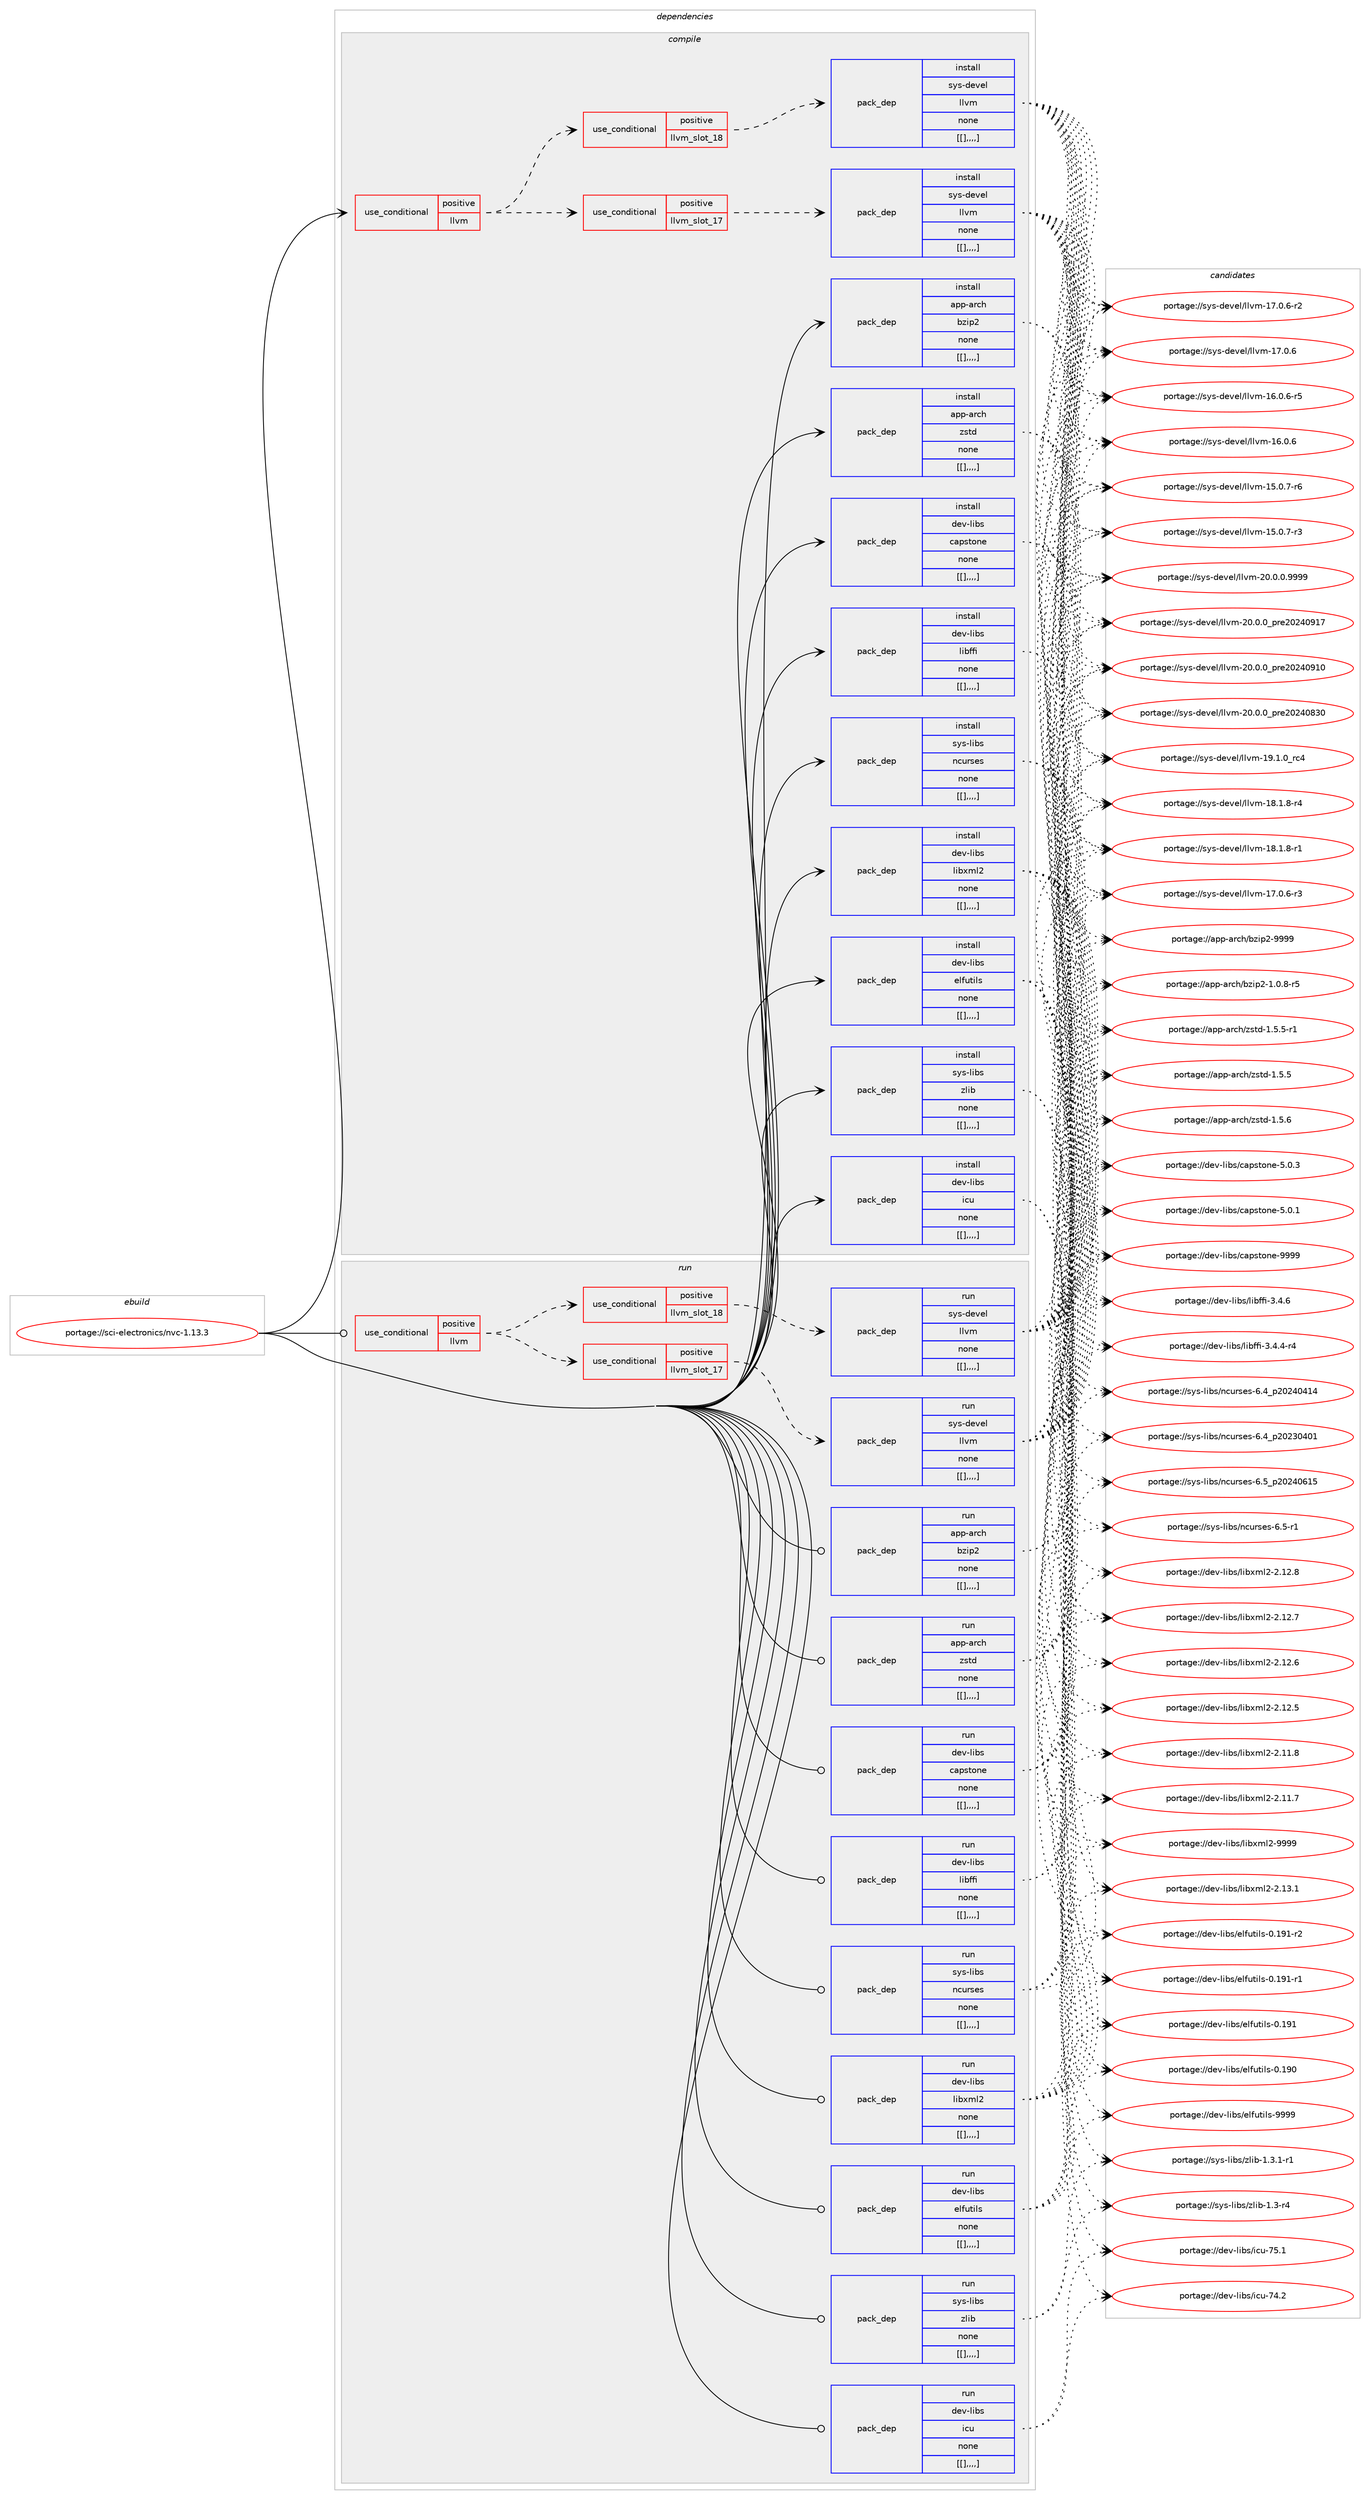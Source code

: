 digraph prolog {

# *************
# Graph options
# *************

newrank=true;
concentrate=true;
compound=true;
graph [rankdir=LR,fontname=Helvetica,fontsize=10,ranksep=1.5];#, ranksep=2.5, nodesep=0.2];
edge  [arrowhead=vee];
node  [fontname=Helvetica,fontsize=10];

# **********
# The ebuild
# **********

subgraph cluster_leftcol {
color=gray;
label=<<i>ebuild</i>>;
id [label="portage://sci-electronics/nvc-1.13.3", color=red, width=4, href="../sci-electronics/nvc-1.13.3.svg"];
}

# ****************
# The dependencies
# ****************

subgraph cluster_midcol {
color=gray;
label=<<i>dependencies</i>>;
subgraph cluster_compile {
fillcolor="#eeeeee";
style=filled;
label=<<i>compile</i>>;
subgraph cond108410 {
dependency411470 [label=<<TABLE BORDER="0" CELLBORDER="1" CELLSPACING="0" CELLPADDING="4"><TR><TD ROWSPAN="3" CELLPADDING="10">use_conditional</TD></TR><TR><TD>positive</TD></TR><TR><TD>llvm</TD></TR></TABLE>>, shape=none, color=red];
subgraph cond108411 {
dependency411471 [label=<<TABLE BORDER="0" CELLBORDER="1" CELLSPACING="0" CELLPADDING="4"><TR><TD ROWSPAN="3" CELLPADDING="10">use_conditional</TD></TR><TR><TD>positive</TD></TR><TR><TD>llvm_slot_17</TD></TR></TABLE>>, shape=none, color=red];
subgraph pack300090 {
dependency411472 [label=<<TABLE BORDER="0" CELLBORDER="1" CELLSPACING="0" CELLPADDING="4" WIDTH="220"><TR><TD ROWSPAN="6" CELLPADDING="30">pack_dep</TD></TR><TR><TD WIDTH="110">install</TD></TR><TR><TD>sys-devel</TD></TR><TR><TD>llvm</TD></TR><TR><TD>none</TD></TR><TR><TD>[[],,,,]</TD></TR></TABLE>>, shape=none, color=blue];
}
dependency411471:e -> dependency411472:w [weight=20,style="dashed",arrowhead="vee"];
}
dependency411470:e -> dependency411471:w [weight=20,style="dashed",arrowhead="vee"];
subgraph cond108412 {
dependency411473 [label=<<TABLE BORDER="0" CELLBORDER="1" CELLSPACING="0" CELLPADDING="4"><TR><TD ROWSPAN="3" CELLPADDING="10">use_conditional</TD></TR><TR><TD>positive</TD></TR><TR><TD>llvm_slot_18</TD></TR></TABLE>>, shape=none, color=red];
subgraph pack300091 {
dependency411474 [label=<<TABLE BORDER="0" CELLBORDER="1" CELLSPACING="0" CELLPADDING="4" WIDTH="220"><TR><TD ROWSPAN="6" CELLPADDING="30">pack_dep</TD></TR><TR><TD WIDTH="110">install</TD></TR><TR><TD>sys-devel</TD></TR><TR><TD>llvm</TD></TR><TR><TD>none</TD></TR><TR><TD>[[],,,,]</TD></TR></TABLE>>, shape=none, color=blue];
}
dependency411473:e -> dependency411474:w [weight=20,style="dashed",arrowhead="vee"];
}
dependency411470:e -> dependency411473:w [weight=20,style="dashed",arrowhead="vee"];
}
id:e -> dependency411470:w [weight=20,style="solid",arrowhead="vee"];
subgraph pack300092 {
dependency411475 [label=<<TABLE BORDER="0" CELLBORDER="1" CELLSPACING="0" CELLPADDING="4" WIDTH="220"><TR><TD ROWSPAN="6" CELLPADDING="30">pack_dep</TD></TR><TR><TD WIDTH="110">install</TD></TR><TR><TD>app-arch</TD></TR><TR><TD>bzip2</TD></TR><TR><TD>none</TD></TR><TR><TD>[[],,,,]</TD></TR></TABLE>>, shape=none, color=blue];
}
id:e -> dependency411475:w [weight=20,style="solid",arrowhead="vee"];
subgraph pack300093 {
dependency411476 [label=<<TABLE BORDER="0" CELLBORDER="1" CELLSPACING="0" CELLPADDING="4" WIDTH="220"><TR><TD ROWSPAN="6" CELLPADDING="30">pack_dep</TD></TR><TR><TD WIDTH="110">install</TD></TR><TR><TD>app-arch</TD></TR><TR><TD>zstd</TD></TR><TR><TD>none</TD></TR><TR><TD>[[],,,,]</TD></TR></TABLE>>, shape=none, color=blue];
}
id:e -> dependency411476:w [weight=20,style="solid",arrowhead="vee"];
subgraph pack300094 {
dependency411477 [label=<<TABLE BORDER="0" CELLBORDER="1" CELLSPACING="0" CELLPADDING="4" WIDTH="220"><TR><TD ROWSPAN="6" CELLPADDING="30">pack_dep</TD></TR><TR><TD WIDTH="110">install</TD></TR><TR><TD>dev-libs</TD></TR><TR><TD>capstone</TD></TR><TR><TD>none</TD></TR><TR><TD>[[],,,,]</TD></TR></TABLE>>, shape=none, color=blue];
}
id:e -> dependency411477:w [weight=20,style="solid",arrowhead="vee"];
subgraph pack300095 {
dependency411478 [label=<<TABLE BORDER="0" CELLBORDER="1" CELLSPACING="0" CELLPADDING="4" WIDTH="220"><TR><TD ROWSPAN="6" CELLPADDING="30">pack_dep</TD></TR><TR><TD WIDTH="110">install</TD></TR><TR><TD>dev-libs</TD></TR><TR><TD>elfutils</TD></TR><TR><TD>none</TD></TR><TR><TD>[[],,,,]</TD></TR></TABLE>>, shape=none, color=blue];
}
id:e -> dependency411478:w [weight=20,style="solid",arrowhead="vee"];
subgraph pack300096 {
dependency411479 [label=<<TABLE BORDER="0" CELLBORDER="1" CELLSPACING="0" CELLPADDING="4" WIDTH="220"><TR><TD ROWSPAN="6" CELLPADDING="30">pack_dep</TD></TR><TR><TD WIDTH="110">install</TD></TR><TR><TD>dev-libs</TD></TR><TR><TD>icu</TD></TR><TR><TD>none</TD></TR><TR><TD>[[],,,,]</TD></TR></TABLE>>, shape=none, color=blue];
}
id:e -> dependency411479:w [weight=20,style="solid",arrowhead="vee"];
subgraph pack300097 {
dependency411480 [label=<<TABLE BORDER="0" CELLBORDER="1" CELLSPACING="0" CELLPADDING="4" WIDTH="220"><TR><TD ROWSPAN="6" CELLPADDING="30">pack_dep</TD></TR><TR><TD WIDTH="110">install</TD></TR><TR><TD>dev-libs</TD></TR><TR><TD>libffi</TD></TR><TR><TD>none</TD></TR><TR><TD>[[],,,,]</TD></TR></TABLE>>, shape=none, color=blue];
}
id:e -> dependency411480:w [weight=20,style="solid",arrowhead="vee"];
subgraph pack300098 {
dependency411481 [label=<<TABLE BORDER="0" CELLBORDER="1" CELLSPACING="0" CELLPADDING="4" WIDTH="220"><TR><TD ROWSPAN="6" CELLPADDING="30">pack_dep</TD></TR><TR><TD WIDTH="110">install</TD></TR><TR><TD>dev-libs</TD></TR><TR><TD>libxml2</TD></TR><TR><TD>none</TD></TR><TR><TD>[[],,,,]</TD></TR></TABLE>>, shape=none, color=blue];
}
id:e -> dependency411481:w [weight=20,style="solid",arrowhead="vee"];
subgraph pack300099 {
dependency411482 [label=<<TABLE BORDER="0" CELLBORDER="1" CELLSPACING="0" CELLPADDING="4" WIDTH="220"><TR><TD ROWSPAN="6" CELLPADDING="30">pack_dep</TD></TR><TR><TD WIDTH="110">install</TD></TR><TR><TD>sys-libs</TD></TR><TR><TD>ncurses</TD></TR><TR><TD>none</TD></TR><TR><TD>[[],,,,]</TD></TR></TABLE>>, shape=none, color=blue];
}
id:e -> dependency411482:w [weight=20,style="solid",arrowhead="vee"];
subgraph pack300100 {
dependency411483 [label=<<TABLE BORDER="0" CELLBORDER="1" CELLSPACING="0" CELLPADDING="4" WIDTH="220"><TR><TD ROWSPAN="6" CELLPADDING="30">pack_dep</TD></TR><TR><TD WIDTH="110">install</TD></TR><TR><TD>sys-libs</TD></TR><TR><TD>zlib</TD></TR><TR><TD>none</TD></TR><TR><TD>[[],,,,]</TD></TR></TABLE>>, shape=none, color=blue];
}
id:e -> dependency411483:w [weight=20,style="solid",arrowhead="vee"];
}
subgraph cluster_compileandrun {
fillcolor="#eeeeee";
style=filled;
label=<<i>compile and run</i>>;
}
subgraph cluster_run {
fillcolor="#eeeeee";
style=filled;
label=<<i>run</i>>;
subgraph cond108413 {
dependency411484 [label=<<TABLE BORDER="0" CELLBORDER="1" CELLSPACING="0" CELLPADDING="4"><TR><TD ROWSPAN="3" CELLPADDING="10">use_conditional</TD></TR><TR><TD>positive</TD></TR><TR><TD>llvm</TD></TR></TABLE>>, shape=none, color=red];
subgraph cond108414 {
dependency411485 [label=<<TABLE BORDER="0" CELLBORDER="1" CELLSPACING="0" CELLPADDING="4"><TR><TD ROWSPAN="3" CELLPADDING="10">use_conditional</TD></TR><TR><TD>positive</TD></TR><TR><TD>llvm_slot_17</TD></TR></TABLE>>, shape=none, color=red];
subgraph pack300101 {
dependency411486 [label=<<TABLE BORDER="0" CELLBORDER="1" CELLSPACING="0" CELLPADDING="4" WIDTH="220"><TR><TD ROWSPAN="6" CELLPADDING="30">pack_dep</TD></TR><TR><TD WIDTH="110">run</TD></TR><TR><TD>sys-devel</TD></TR><TR><TD>llvm</TD></TR><TR><TD>none</TD></TR><TR><TD>[[],,,,]</TD></TR></TABLE>>, shape=none, color=blue];
}
dependency411485:e -> dependency411486:w [weight=20,style="dashed",arrowhead="vee"];
}
dependency411484:e -> dependency411485:w [weight=20,style="dashed",arrowhead="vee"];
subgraph cond108415 {
dependency411487 [label=<<TABLE BORDER="0" CELLBORDER="1" CELLSPACING="0" CELLPADDING="4"><TR><TD ROWSPAN="3" CELLPADDING="10">use_conditional</TD></TR><TR><TD>positive</TD></TR><TR><TD>llvm_slot_18</TD></TR></TABLE>>, shape=none, color=red];
subgraph pack300102 {
dependency411488 [label=<<TABLE BORDER="0" CELLBORDER="1" CELLSPACING="0" CELLPADDING="4" WIDTH="220"><TR><TD ROWSPAN="6" CELLPADDING="30">pack_dep</TD></TR><TR><TD WIDTH="110">run</TD></TR><TR><TD>sys-devel</TD></TR><TR><TD>llvm</TD></TR><TR><TD>none</TD></TR><TR><TD>[[],,,,]</TD></TR></TABLE>>, shape=none, color=blue];
}
dependency411487:e -> dependency411488:w [weight=20,style="dashed",arrowhead="vee"];
}
dependency411484:e -> dependency411487:w [weight=20,style="dashed",arrowhead="vee"];
}
id:e -> dependency411484:w [weight=20,style="solid",arrowhead="odot"];
subgraph pack300103 {
dependency411489 [label=<<TABLE BORDER="0" CELLBORDER="1" CELLSPACING="0" CELLPADDING="4" WIDTH="220"><TR><TD ROWSPAN="6" CELLPADDING="30">pack_dep</TD></TR><TR><TD WIDTH="110">run</TD></TR><TR><TD>app-arch</TD></TR><TR><TD>bzip2</TD></TR><TR><TD>none</TD></TR><TR><TD>[[],,,,]</TD></TR></TABLE>>, shape=none, color=blue];
}
id:e -> dependency411489:w [weight=20,style="solid",arrowhead="odot"];
subgraph pack300104 {
dependency411490 [label=<<TABLE BORDER="0" CELLBORDER="1" CELLSPACING="0" CELLPADDING="4" WIDTH="220"><TR><TD ROWSPAN="6" CELLPADDING="30">pack_dep</TD></TR><TR><TD WIDTH="110">run</TD></TR><TR><TD>app-arch</TD></TR><TR><TD>zstd</TD></TR><TR><TD>none</TD></TR><TR><TD>[[],,,,]</TD></TR></TABLE>>, shape=none, color=blue];
}
id:e -> dependency411490:w [weight=20,style="solid",arrowhead="odot"];
subgraph pack300105 {
dependency411491 [label=<<TABLE BORDER="0" CELLBORDER="1" CELLSPACING="0" CELLPADDING="4" WIDTH="220"><TR><TD ROWSPAN="6" CELLPADDING="30">pack_dep</TD></TR><TR><TD WIDTH="110">run</TD></TR><TR><TD>dev-libs</TD></TR><TR><TD>capstone</TD></TR><TR><TD>none</TD></TR><TR><TD>[[],,,,]</TD></TR></TABLE>>, shape=none, color=blue];
}
id:e -> dependency411491:w [weight=20,style="solid",arrowhead="odot"];
subgraph pack300106 {
dependency411492 [label=<<TABLE BORDER="0" CELLBORDER="1" CELLSPACING="0" CELLPADDING="4" WIDTH="220"><TR><TD ROWSPAN="6" CELLPADDING="30">pack_dep</TD></TR><TR><TD WIDTH="110">run</TD></TR><TR><TD>dev-libs</TD></TR><TR><TD>elfutils</TD></TR><TR><TD>none</TD></TR><TR><TD>[[],,,,]</TD></TR></TABLE>>, shape=none, color=blue];
}
id:e -> dependency411492:w [weight=20,style="solid",arrowhead="odot"];
subgraph pack300107 {
dependency411493 [label=<<TABLE BORDER="0" CELLBORDER="1" CELLSPACING="0" CELLPADDING="4" WIDTH="220"><TR><TD ROWSPAN="6" CELLPADDING="30">pack_dep</TD></TR><TR><TD WIDTH="110">run</TD></TR><TR><TD>dev-libs</TD></TR><TR><TD>icu</TD></TR><TR><TD>none</TD></TR><TR><TD>[[],,,,]</TD></TR></TABLE>>, shape=none, color=blue];
}
id:e -> dependency411493:w [weight=20,style="solid",arrowhead="odot"];
subgraph pack300108 {
dependency411494 [label=<<TABLE BORDER="0" CELLBORDER="1" CELLSPACING="0" CELLPADDING="4" WIDTH="220"><TR><TD ROWSPAN="6" CELLPADDING="30">pack_dep</TD></TR><TR><TD WIDTH="110">run</TD></TR><TR><TD>dev-libs</TD></TR><TR><TD>libffi</TD></TR><TR><TD>none</TD></TR><TR><TD>[[],,,,]</TD></TR></TABLE>>, shape=none, color=blue];
}
id:e -> dependency411494:w [weight=20,style="solid",arrowhead="odot"];
subgraph pack300109 {
dependency411495 [label=<<TABLE BORDER="0" CELLBORDER="1" CELLSPACING="0" CELLPADDING="4" WIDTH="220"><TR><TD ROWSPAN="6" CELLPADDING="30">pack_dep</TD></TR><TR><TD WIDTH="110">run</TD></TR><TR><TD>dev-libs</TD></TR><TR><TD>libxml2</TD></TR><TR><TD>none</TD></TR><TR><TD>[[],,,,]</TD></TR></TABLE>>, shape=none, color=blue];
}
id:e -> dependency411495:w [weight=20,style="solid",arrowhead="odot"];
subgraph pack300110 {
dependency411496 [label=<<TABLE BORDER="0" CELLBORDER="1" CELLSPACING="0" CELLPADDING="4" WIDTH="220"><TR><TD ROWSPAN="6" CELLPADDING="30">pack_dep</TD></TR><TR><TD WIDTH="110">run</TD></TR><TR><TD>sys-libs</TD></TR><TR><TD>ncurses</TD></TR><TR><TD>none</TD></TR><TR><TD>[[],,,,]</TD></TR></TABLE>>, shape=none, color=blue];
}
id:e -> dependency411496:w [weight=20,style="solid",arrowhead="odot"];
subgraph pack300111 {
dependency411497 [label=<<TABLE BORDER="0" CELLBORDER="1" CELLSPACING="0" CELLPADDING="4" WIDTH="220"><TR><TD ROWSPAN="6" CELLPADDING="30">pack_dep</TD></TR><TR><TD WIDTH="110">run</TD></TR><TR><TD>sys-libs</TD></TR><TR><TD>zlib</TD></TR><TR><TD>none</TD></TR><TR><TD>[[],,,,]</TD></TR></TABLE>>, shape=none, color=blue];
}
id:e -> dependency411497:w [weight=20,style="solid",arrowhead="odot"];
}
}

# **************
# The candidates
# **************

subgraph cluster_choices {
rank=same;
color=gray;
label=<<i>candidates</i>>;

subgraph choice300090 {
color=black;
nodesep=1;
choice1151211154510010111810110847108108118109455048464846484657575757 [label="portage://sys-devel/llvm-20.0.0.9999", color=red, width=4,href="../sys-devel/llvm-20.0.0.9999.svg"];
choice115121115451001011181011084710810811810945504846484648951121141015048505248574955 [label="portage://sys-devel/llvm-20.0.0_pre20240917", color=red, width=4,href="../sys-devel/llvm-20.0.0_pre20240917.svg"];
choice115121115451001011181011084710810811810945504846484648951121141015048505248574948 [label="portage://sys-devel/llvm-20.0.0_pre20240910", color=red, width=4,href="../sys-devel/llvm-20.0.0_pre20240910.svg"];
choice115121115451001011181011084710810811810945504846484648951121141015048505248565148 [label="portage://sys-devel/llvm-20.0.0_pre20240830", color=red, width=4,href="../sys-devel/llvm-20.0.0_pre20240830.svg"];
choice115121115451001011181011084710810811810945495746494648951149952 [label="portage://sys-devel/llvm-19.1.0_rc4", color=red, width=4,href="../sys-devel/llvm-19.1.0_rc4.svg"];
choice1151211154510010111810110847108108118109454956464946564511452 [label="portage://sys-devel/llvm-18.1.8-r4", color=red, width=4,href="../sys-devel/llvm-18.1.8-r4.svg"];
choice1151211154510010111810110847108108118109454956464946564511449 [label="portage://sys-devel/llvm-18.1.8-r1", color=red, width=4,href="../sys-devel/llvm-18.1.8-r1.svg"];
choice1151211154510010111810110847108108118109454955464846544511451 [label="portage://sys-devel/llvm-17.0.6-r3", color=red, width=4,href="../sys-devel/llvm-17.0.6-r3.svg"];
choice1151211154510010111810110847108108118109454955464846544511450 [label="portage://sys-devel/llvm-17.0.6-r2", color=red, width=4,href="../sys-devel/llvm-17.0.6-r2.svg"];
choice115121115451001011181011084710810811810945495546484654 [label="portage://sys-devel/llvm-17.0.6", color=red, width=4,href="../sys-devel/llvm-17.0.6.svg"];
choice1151211154510010111810110847108108118109454954464846544511453 [label="portage://sys-devel/llvm-16.0.6-r5", color=red, width=4,href="../sys-devel/llvm-16.0.6-r5.svg"];
choice115121115451001011181011084710810811810945495446484654 [label="portage://sys-devel/llvm-16.0.6", color=red, width=4,href="../sys-devel/llvm-16.0.6.svg"];
choice1151211154510010111810110847108108118109454953464846554511454 [label="portage://sys-devel/llvm-15.0.7-r6", color=red, width=4,href="../sys-devel/llvm-15.0.7-r6.svg"];
choice1151211154510010111810110847108108118109454953464846554511451 [label="portage://sys-devel/llvm-15.0.7-r3", color=red, width=4,href="../sys-devel/llvm-15.0.7-r3.svg"];
dependency411472:e -> choice1151211154510010111810110847108108118109455048464846484657575757:w [style=dotted,weight="100"];
dependency411472:e -> choice115121115451001011181011084710810811810945504846484648951121141015048505248574955:w [style=dotted,weight="100"];
dependency411472:e -> choice115121115451001011181011084710810811810945504846484648951121141015048505248574948:w [style=dotted,weight="100"];
dependency411472:e -> choice115121115451001011181011084710810811810945504846484648951121141015048505248565148:w [style=dotted,weight="100"];
dependency411472:e -> choice115121115451001011181011084710810811810945495746494648951149952:w [style=dotted,weight="100"];
dependency411472:e -> choice1151211154510010111810110847108108118109454956464946564511452:w [style=dotted,weight="100"];
dependency411472:e -> choice1151211154510010111810110847108108118109454956464946564511449:w [style=dotted,weight="100"];
dependency411472:e -> choice1151211154510010111810110847108108118109454955464846544511451:w [style=dotted,weight="100"];
dependency411472:e -> choice1151211154510010111810110847108108118109454955464846544511450:w [style=dotted,weight="100"];
dependency411472:e -> choice115121115451001011181011084710810811810945495546484654:w [style=dotted,weight="100"];
dependency411472:e -> choice1151211154510010111810110847108108118109454954464846544511453:w [style=dotted,weight="100"];
dependency411472:e -> choice115121115451001011181011084710810811810945495446484654:w [style=dotted,weight="100"];
dependency411472:e -> choice1151211154510010111810110847108108118109454953464846554511454:w [style=dotted,weight="100"];
dependency411472:e -> choice1151211154510010111810110847108108118109454953464846554511451:w [style=dotted,weight="100"];
}
subgraph choice300091 {
color=black;
nodesep=1;
choice1151211154510010111810110847108108118109455048464846484657575757 [label="portage://sys-devel/llvm-20.0.0.9999", color=red, width=4,href="../sys-devel/llvm-20.0.0.9999.svg"];
choice115121115451001011181011084710810811810945504846484648951121141015048505248574955 [label="portage://sys-devel/llvm-20.0.0_pre20240917", color=red, width=4,href="../sys-devel/llvm-20.0.0_pre20240917.svg"];
choice115121115451001011181011084710810811810945504846484648951121141015048505248574948 [label="portage://sys-devel/llvm-20.0.0_pre20240910", color=red, width=4,href="../sys-devel/llvm-20.0.0_pre20240910.svg"];
choice115121115451001011181011084710810811810945504846484648951121141015048505248565148 [label="portage://sys-devel/llvm-20.0.0_pre20240830", color=red, width=4,href="../sys-devel/llvm-20.0.0_pre20240830.svg"];
choice115121115451001011181011084710810811810945495746494648951149952 [label="portage://sys-devel/llvm-19.1.0_rc4", color=red, width=4,href="../sys-devel/llvm-19.1.0_rc4.svg"];
choice1151211154510010111810110847108108118109454956464946564511452 [label="portage://sys-devel/llvm-18.1.8-r4", color=red, width=4,href="../sys-devel/llvm-18.1.8-r4.svg"];
choice1151211154510010111810110847108108118109454956464946564511449 [label="portage://sys-devel/llvm-18.1.8-r1", color=red, width=4,href="../sys-devel/llvm-18.1.8-r1.svg"];
choice1151211154510010111810110847108108118109454955464846544511451 [label="portage://sys-devel/llvm-17.0.6-r3", color=red, width=4,href="../sys-devel/llvm-17.0.6-r3.svg"];
choice1151211154510010111810110847108108118109454955464846544511450 [label="portage://sys-devel/llvm-17.0.6-r2", color=red, width=4,href="../sys-devel/llvm-17.0.6-r2.svg"];
choice115121115451001011181011084710810811810945495546484654 [label="portage://sys-devel/llvm-17.0.6", color=red, width=4,href="../sys-devel/llvm-17.0.6.svg"];
choice1151211154510010111810110847108108118109454954464846544511453 [label="portage://sys-devel/llvm-16.0.6-r5", color=red, width=4,href="../sys-devel/llvm-16.0.6-r5.svg"];
choice115121115451001011181011084710810811810945495446484654 [label="portage://sys-devel/llvm-16.0.6", color=red, width=4,href="../sys-devel/llvm-16.0.6.svg"];
choice1151211154510010111810110847108108118109454953464846554511454 [label="portage://sys-devel/llvm-15.0.7-r6", color=red, width=4,href="../sys-devel/llvm-15.0.7-r6.svg"];
choice1151211154510010111810110847108108118109454953464846554511451 [label="portage://sys-devel/llvm-15.0.7-r3", color=red, width=4,href="../sys-devel/llvm-15.0.7-r3.svg"];
dependency411474:e -> choice1151211154510010111810110847108108118109455048464846484657575757:w [style=dotted,weight="100"];
dependency411474:e -> choice115121115451001011181011084710810811810945504846484648951121141015048505248574955:w [style=dotted,weight="100"];
dependency411474:e -> choice115121115451001011181011084710810811810945504846484648951121141015048505248574948:w [style=dotted,weight="100"];
dependency411474:e -> choice115121115451001011181011084710810811810945504846484648951121141015048505248565148:w [style=dotted,weight="100"];
dependency411474:e -> choice115121115451001011181011084710810811810945495746494648951149952:w [style=dotted,weight="100"];
dependency411474:e -> choice1151211154510010111810110847108108118109454956464946564511452:w [style=dotted,weight="100"];
dependency411474:e -> choice1151211154510010111810110847108108118109454956464946564511449:w [style=dotted,weight="100"];
dependency411474:e -> choice1151211154510010111810110847108108118109454955464846544511451:w [style=dotted,weight="100"];
dependency411474:e -> choice1151211154510010111810110847108108118109454955464846544511450:w [style=dotted,weight="100"];
dependency411474:e -> choice115121115451001011181011084710810811810945495546484654:w [style=dotted,weight="100"];
dependency411474:e -> choice1151211154510010111810110847108108118109454954464846544511453:w [style=dotted,weight="100"];
dependency411474:e -> choice115121115451001011181011084710810811810945495446484654:w [style=dotted,weight="100"];
dependency411474:e -> choice1151211154510010111810110847108108118109454953464846554511454:w [style=dotted,weight="100"];
dependency411474:e -> choice1151211154510010111810110847108108118109454953464846554511451:w [style=dotted,weight="100"];
}
subgraph choice300092 {
color=black;
nodesep=1;
choice971121124597114991044798122105112504557575757 [label="portage://app-arch/bzip2-9999", color=red, width=4,href="../app-arch/bzip2-9999.svg"];
choice971121124597114991044798122105112504549464846564511453 [label="portage://app-arch/bzip2-1.0.8-r5", color=red, width=4,href="../app-arch/bzip2-1.0.8-r5.svg"];
dependency411475:e -> choice971121124597114991044798122105112504557575757:w [style=dotted,weight="100"];
dependency411475:e -> choice971121124597114991044798122105112504549464846564511453:w [style=dotted,weight="100"];
}
subgraph choice300093 {
color=black;
nodesep=1;
choice9711211245971149910447122115116100454946534654 [label="portage://app-arch/zstd-1.5.6", color=red, width=4,href="../app-arch/zstd-1.5.6.svg"];
choice97112112459711499104471221151161004549465346534511449 [label="portage://app-arch/zstd-1.5.5-r1", color=red, width=4,href="../app-arch/zstd-1.5.5-r1.svg"];
choice9711211245971149910447122115116100454946534653 [label="portage://app-arch/zstd-1.5.5", color=red, width=4,href="../app-arch/zstd-1.5.5.svg"];
dependency411476:e -> choice9711211245971149910447122115116100454946534654:w [style=dotted,weight="100"];
dependency411476:e -> choice97112112459711499104471221151161004549465346534511449:w [style=dotted,weight="100"];
dependency411476:e -> choice9711211245971149910447122115116100454946534653:w [style=dotted,weight="100"];
}
subgraph choice300094 {
color=black;
nodesep=1;
choice10010111845108105981154799971121151161111101014557575757 [label="portage://dev-libs/capstone-9999", color=red, width=4,href="../dev-libs/capstone-9999.svg"];
choice1001011184510810598115479997112115116111110101455346484651 [label="portage://dev-libs/capstone-5.0.3", color=red, width=4,href="../dev-libs/capstone-5.0.3.svg"];
choice1001011184510810598115479997112115116111110101455346484649 [label="portage://dev-libs/capstone-5.0.1", color=red, width=4,href="../dev-libs/capstone-5.0.1.svg"];
dependency411477:e -> choice10010111845108105981154799971121151161111101014557575757:w [style=dotted,weight="100"];
dependency411477:e -> choice1001011184510810598115479997112115116111110101455346484651:w [style=dotted,weight="100"];
dependency411477:e -> choice1001011184510810598115479997112115116111110101455346484649:w [style=dotted,weight="100"];
}
subgraph choice300095 {
color=black;
nodesep=1;
choice1001011184510810598115471011081021171161051081154557575757 [label="portage://dev-libs/elfutils-9999", color=red, width=4,href="../dev-libs/elfutils-9999.svg"];
choice1001011184510810598115471011081021171161051081154548464957494511450 [label="portage://dev-libs/elfutils-0.191-r2", color=red, width=4,href="../dev-libs/elfutils-0.191-r2.svg"];
choice1001011184510810598115471011081021171161051081154548464957494511449 [label="portage://dev-libs/elfutils-0.191-r1", color=red, width=4,href="../dev-libs/elfutils-0.191-r1.svg"];
choice100101118451081059811547101108102117116105108115454846495749 [label="portage://dev-libs/elfutils-0.191", color=red, width=4,href="../dev-libs/elfutils-0.191.svg"];
choice100101118451081059811547101108102117116105108115454846495748 [label="portage://dev-libs/elfutils-0.190", color=red, width=4,href="../dev-libs/elfutils-0.190.svg"];
dependency411478:e -> choice1001011184510810598115471011081021171161051081154557575757:w [style=dotted,weight="100"];
dependency411478:e -> choice1001011184510810598115471011081021171161051081154548464957494511450:w [style=dotted,weight="100"];
dependency411478:e -> choice1001011184510810598115471011081021171161051081154548464957494511449:w [style=dotted,weight="100"];
dependency411478:e -> choice100101118451081059811547101108102117116105108115454846495749:w [style=dotted,weight="100"];
dependency411478:e -> choice100101118451081059811547101108102117116105108115454846495748:w [style=dotted,weight="100"];
}
subgraph choice300096 {
color=black;
nodesep=1;
choice100101118451081059811547105991174555534649 [label="portage://dev-libs/icu-75.1", color=red, width=4,href="../dev-libs/icu-75.1.svg"];
choice100101118451081059811547105991174555524650 [label="portage://dev-libs/icu-74.2", color=red, width=4,href="../dev-libs/icu-74.2.svg"];
dependency411479:e -> choice100101118451081059811547105991174555534649:w [style=dotted,weight="100"];
dependency411479:e -> choice100101118451081059811547105991174555524650:w [style=dotted,weight="100"];
}
subgraph choice300097 {
color=black;
nodesep=1;
choice10010111845108105981154710810598102102105455146524654 [label="portage://dev-libs/libffi-3.4.6", color=red, width=4,href="../dev-libs/libffi-3.4.6.svg"];
choice100101118451081059811547108105981021021054551465246524511452 [label="portage://dev-libs/libffi-3.4.4-r4", color=red, width=4,href="../dev-libs/libffi-3.4.4-r4.svg"];
dependency411480:e -> choice10010111845108105981154710810598102102105455146524654:w [style=dotted,weight="100"];
dependency411480:e -> choice100101118451081059811547108105981021021054551465246524511452:w [style=dotted,weight="100"];
}
subgraph choice300098 {
color=black;
nodesep=1;
choice10010111845108105981154710810598120109108504557575757 [label="portage://dev-libs/libxml2-9999", color=red, width=4,href="../dev-libs/libxml2-9999.svg"];
choice100101118451081059811547108105981201091085045504649514649 [label="portage://dev-libs/libxml2-2.13.1", color=red, width=4,href="../dev-libs/libxml2-2.13.1.svg"];
choice100101118451081059811547108105981201091085045504649504656 [label="portage://dev-libs/libxml2-2.12.8", color=red, width=4,href="../dev-libs/libxml2-2.12.8.svg"];
choice100101118451081059811547108105981201091085045504649504655 [label="portage://dev-libs/libxml2-2.12.7", color=red, width=4,href="../dev-libs/libxml2-2.12.7.svg"];
choice100101118451081059811547108105981201091085045504649504654 [label="portage://dev-libs/libxml2-2.12.6", color=red, width=4,href="../dev-libs/libxml2-2.12.6.svg"];
choice100101118451081059811547108105981201091085045504649504653 [label="portage://dev-libs/libxml2-2.12.5", color=red, width=4,href="../dev-libs/libxml2-2.12.5.svg"];
choice100101118451081059811547108105981201091085045504649494656 [label="portage://dev-libs/libxml2-2.11.8", color=red, width=4,href="../dev-libs/libxml2-2.11.8.svg"];
choice100101118451081059811547108105981201091085045504649494655 [label="portage://dev-libs/libxml2-2.11.7", color=red, width=4,href="../dev-libs/libxml2-2.11.7.svg"];
dependency411481:e -> choice10010111845108105981154710810598120109108504557575757:w [style=dotted,weight="100"];
dependency411481:e -> choice100101118451081059811547108105981201091085045504649514649:w [style=dotted,weight="100"];
dependency411481:e -> choice100101118451081059811547108105981201091085045504649504656:w [style=dotted,weight="100"];
dependency411481:e -> choice100101118451081059811547108105981201091085045504649504655:w [style=dotted,weight="100"];
dependency411481:e -> choice100101118451081059811547108105981201091085045504649504654:w [style=dotted,weight="100"];
dependency411481:e -> choice100101118451081059811547108105981201091085045504649504653:w [style=dotted,weight="100"];
dependency411481:e -> choice100101118451081059811547108105981201091085045504649494656:w [style=dotted,weight="100"];
dependency411481:e -> choice100101118451081059811547108105981201091085045504649494655:w [style=dotted,weight="100"];
}
subgraph choice300099 {
color=black;
nodesep=1;
choice1151211154510810598115471109911711411510111545544653951125048505248544953 [label="portage://sys-libs/ncurses-6.5_p20240615", color=red, width=4,href="../sys-libs/ncurses-6.5_p20240615.svg"];
choice11512111545108105981154711099117114115101115455446534511449 [label="portage://sys-libs/ncurses-6.5-r1", color=red, width=4,href="../sys-libs/ncurses-6.5-r1.svg"];
choice1151211154510810598115471109911711411510111545544652951125048505248524952 [label="portage://sys-libs/ncurses-6.4_p20240414", color=red, width=4,href="../sys-libs/ncurses-6.4_p20240414.svg"];
choice1151211154510810598115471109911711411510111545544652951125048505148524849 [label="portage://sys-libs/ncurses-6.4_p20230401", color=red, width=4,href="../sys-libs/ncurses-6.4_p20230401.svg"];
dependency411482:e -> choice1151211154510810598115471109911711411510111545544653951125048505248544953:w [style=dotted,weight="100"];
dependency411482:e -> choice11512111545108105981154711099117114115101115455446534511449:w [style=dotted,weight="100"];
dependency411482:e -> choice1151211154510810598115471109911711411510111545544652951125048505248524952:w [style=dotted,weight="100"];
dependency411482:e -> choice1151211154510810598115471109911711411510111545544652951125048505148524849:w [style=dotted,weight="100"];
}
subgraph choice300100 {
color=black;
nodesep=1;
choice115121115451081059811547122108105984549465146494511449 [label="portage://sys-libs/zlib-1.3.1-r1", color=red, width=4,href="../sys-libs/zlib-1.3.1-r1.svg"];
choice11512111545108105981154712210810598454946514511452 [label="portage://sys-libs/zlib-1.3-r4", color=red, width=4,href="../sys-libs/zlib-1.3-r4.svg"];
dependency411483:e -> choice115121115451081059811547122108105984549465146494511449:w [style=dotted,weight="100"];
dependency411483:e -> choice11512111545108105981154712210810598454946514511452:w [style=dotted,weight="100"];
}
subgraph choice300101 {
color=black;
nodesep=1;
choice1151211154510010111810110847108108118109455048464846484657575757 [label="portage://sys-devel/llvm-20.0.0.9999", color=red, width=4,href="../sys-devel/llvm-20.0.0.9999.svg"];
choice115121115451001011181011084710810811810945504846484648951121141015048505248574955 [label="portage://sys-devel/llvm-20.0.0_pre20240917", color=red, width=4,href="../sys-devel/llvm-20.0.0_pre20240917.svg"];
choice115121115451001011181011084710810811810945504846484648951121141015048505248574948 [label="portage://sys-devel/llvm-20.0.0_pre20240910", color=red, width=4,href="../sys-devel/llvm-20.0.0_pre20240910.svg"];
choice115121115451001011181011084710810811810945504846484648951121141015048505248565148 [label="portage://sys-devel/llvm-20.0.0_pre20240830", color=red, width=4,href="../sys-devel/llvm-20.0.0_pre20240830.svg"];
choice115121115451001011181011084710810811810945495746494648951149952 [label="portage://sys-devel/llvm-19.1.0_rc4", color=red, width=4,href="../sys-devel/llvm-19.1.0_rc4.svg"];
choice1151211154510010111810110847108108118109454956464946564511452 [label="portage://sys-devel/llvm-18.1.8-r4", color=red, width=4,href="../sys-devel/llvm-18.1.8-r4.svg"];
choice1151211154510010111810110847108108118109454956464946564511449 [label="portage://sys-devel/llvm-18.1.8-r1", color=red, width=4,href="../sys-devel/llvm-18.1.8-r1.svg"];
choice1151211154510010111810110847108108118109454955464846544511451 [label="portage://sys-devel/llvm-17.0.6-r3", color=red, width=4,href="../sys-devel/llvm-17.0.6-r3.svg"];
choice1151211154510010111810110847108108118109454955464846544511450 [label="portage://sys-devel/llvm-17.0.6-r2", color=red, width=4,href="../sys-devel/llvm-17.0.6-r2.svg"];
choice115121115451001011181011084710810811810945495546484654 [label="portage://sys-devel/llvm-17.0.6", color=red, width=4,href="../sys-devel/llvm-17.0.6.svg"];
choice1151211154510010111810110847108108118109454954464846544511453 [label="portage://sys-devel/llvm-16.0.6-r5", color=red, width=4,href="../sys-devel/llvm-16.0.6-r5.svg"];
choice115121115451001011181011084710810811810945495446484654 [label="portage://sys-devel/llvm-16.0.6", color=red, width=4,href="../sys-devel/llvm-16.0.6.svg"];
choice1151211154510010111810110847108108118109454953464846554511454 [label="portage://sys-devel/llvm-15.0.7-r6", color=red, width=4,href="../sys-devel/llvm-15.0.7-r6.svg"];
choice1151211154510010111810110847108108118109454953464846554511451 [label="portage://sys-devel/llvm-15.0.7-r3", color=red, width=4,href="../sys-devel/llvm-15.0.7-r3.svg"];
dependency411486:e -> choice1151211154510010111810110847108108118109455048464846484657575757:w [style=dotted,weight="100"];
dependency411486:e -> choice115121115451001011181011084710810811810945504846484648951121141015048505248574955:w [style=dotted,weight="100"];
dependency411486:e -> choice115121115451001011181011084710810811810945504846484648951121141015048505248574948:w [style=dotted,weight="100"];
dependency411486:e -> choice115121115451001011181011084710810811810945504846484648951121141015048505248565148:w [style=dotted,weight="100"];
dependency411486:e -> choice115121115451001011181011084710810811810945495746494648951149952:w [style=dotted,weight="100"];
dependency411486:e -> choice1151211154510010111810110847108108118109454956464946564511452:w [style=dotted,weight="100"];
dependency411486:e -> choice1151211154510010111810110847108108118109454956464946564511449:w [style=dotted,weight="100"];
dependency411486:e -> choice1151211154510010111810110847108108118109454955464846544511451:w [style=dotted,weight="100"];
dependency411486:e -> choice1151211154510010111810110847108108118109454955464846544511450:w [style=dotted,weight="100"];
dependency411486:e -> choice115121115451001011181011084710810811810945495546484654:w [style=dotted,weight="100"];
dependency411486:e -> choice1151211154510010111810110847108108118109454954464846544511453:w [style=dotted,weight="100"];
dependency411486:e -> choice115121115451001011181011084710810811810945495446484654:w [style=dotted,weight="100"];
dependency411486:e -> choice1151211154510010111810110847108108118109454953464846554511454:w [style=dotted,weight="100"];
dependency411486:e -> choice1151211154510010111810110847108108118109454953464846554511451:w [style=dotted,weight="100"];
}
subgraph choice300102 {
color=black;
nodesep=1;
choice1151211154510010111810110847108108118109455048464846484657575757 [label="portage://sys-devel/llvm-20.0.0.9999", color=red, width=4,href="../sys-devel/llvm-20.0.0.9999.svg"];
choice115121115451001011181011084710810811810945504846484648951121141015048505248574955 [label="portage://sys-devel/llvm-20.0.0_pre20240917", color=red, width=4,href="../sys-devel/llvm-20.0.0_pre20240917.svg"];
choice115121115451001011181011084710810811810945504846484648951121141015048505248574948 [label="portage://sys-devel/llvm-20.0.0_pre20240910", color=red, width=4,href="../sys-devel/llvm-20.0.0_pre20240910.svg"];
choice115121115451001011181011084710810811810945504846484648951121141015048505248565148 [label="portage://sys-devel/llvm-20.0.0_pre20240830", color=red, width=4,href="../sys-devel/llvm-20.0.0_pre20240830.svg"];
choice115121115451001011181011084710810811810945495746494648951149952 [label="portage://sys-devel/llvm-19.1.0_rc4", color=red, width=4,href="../sys-devel/llvm-19.1.0_rc4.svg"];
choice1151211154510010111810110847108108118109454956464946564511452 [label="portage://sys-devel/llvm-18.1.8-r4", color=red, width=4,href="../sys-devel/llvm-18.1.8-r4.svg"];
choice1151211154510010111810110847108108118109454956464946564511449 [label="portage://sys-devel/llvm-18.1.8-r1", color=red, width=4,href="../sys-devel/llvm-18.1.8-r1.svg"];
choice1151211154510010111810110847108108118109454955464846544511451 [label="portage://sys-devel/llvm-17.0.6-r3", color=red, width=4,href="../sys-devel/llvm-17.0.6-r3.svg"];
choice1151211154510010111810110847108108118109454955464846544511450 [label="portage://sys-devel/llvm-17.0.6-r2", color=red, width=4,href="../sys-devel/llvm-17.0.6-r2.svg"];
choice115121115451001011181011084710810811810945495546484654 [label="portage://sys-devel/llvm-17.0.6", color=red, width=4,href="../sys-devel/llvm-17.0.6.svg"];
choice1151211154510010111810110847108108118109454954464846544511453 [label="portage://sys-devel/llvm-16.0.6-r5", color=red, width=4,href="../sys-devel/llvm-16.0.6-r5.svg"];
choice115121115451001011181011084710810811810945495446484654 [label="portage://sys-devel/llvm-16.0.6", color=red, width=4,href="../sys-devel/llvm-16.0.6.svg"];
choice1151211154510010111810110847108108118109454953464846554511454 [label="portage://sys-devel/llvm-15.0.7-r6", color=red, width=4,href="../sys-devel/llvm-15.0.7-r6.svg"];
choice1151211154510010111810110847108108118109454953464846554511451 [label="portage://sys-devel/llvm-15.0.7-r3", color=red, width=4,href="../sys-devel/llvm-15.0.7-r3.svg"];
dependency411488:e -> choice1151211154510010111810110847108108118109455048464846484657575757:w [style=dotted,weight="100"];
dependency411488:e -> choice115121115451001011181011084710810811810945504846484648951121141015048505248574955:w [style=dotted,weight="100"];
dependency411488:e -> choice115121115451001011181011084710810811810945504846484648951121141015048505248574948:w [style=dotted,weight="100"];
dependency411488:e -> choice115121115451001011181011084710810811810945504846484648951121141015048505248565148:w [style=dotted,weight="100"];
dependency411488:e -> choice115121115451001011181011084710810811810945495746494648951149952:w [style=dotted,weight="100"];
dependency411488:e -> choice1151211154510010111810110847108108118109454956464946564511452:w [style=dotted,weight="100"];
dependency411488:e -> choice1151211154510010111810110847108108118109454956464946564511449:w [style=dotted,weight="100"];
dependency411488:e -> choice1151211154510010111810110847108108118109454955464846544511451:w [style=dotted,weight="100"];
dependency411488:e -> choice1151211154510010111810110847108108118109454955464846544511450:w [style=dotted,weight="100"];
dependency411488:e -> choice115121115451001011181011084710810811810945495546484654:w [style=dotted,weight="100"];
dependency411488:e -> choice1151211154510010111810110847108108118109454954464846544511453:w [style=dotted,weight="100"];
dependency411488:e -> choice115121115451001011181011084710810811810945495446484654:w [style=dotted,weight="100"];
dependency411488:e -> choice1151211154510010111810110847108108118109454953464846554511454:w [style=dotted,weight="100"];
dependency411488:e -> choice1151211154510010111810110847108108118109454953464846554511451:w [style=dotted,weight="100"];
}
subgraph choice300103 {
color=black;
nodesep=1;
choice971121124597114991044798122105112504557575757 [label="portage://app-arch/bzip2-9999", color=red, width=4,href="../app-arch/bzip2-9999.svg"];
choice971121124597114991044798122105112504549464846564511453 [label="portage://app-arch/bzip2-1.0.8-r5", color=red, width=4,href="../app-arch/bzip2-1.0.8-r5.svg"];
dependency411489:e -> choice971121124597114991044798122105112504557575757:w [style=dotted,weight="100"];
dependency411489:e -> choice971121124597114991044798122105112504549464846564511453:w [style=dotted,weight="100"];
}
subgraph choice300104 {
color=black;
nodesep=1;
choice9711211245971149910447122115116100454946534654 [label="portage://app-arch/zstd-1.5.6", color=red, width=4,href="../app-arch/zstd-1.5.6.svg"];
choice97112112459711499104471221151161004549465346534511449 [label="portage://app-arch/zstd-1.5.5-r1", color=red, width=4,href="../app-arch/zstd-1.5.5-r1.svg"];
choice9711211245971149910447122115116100454946534653 [label="portage://app-arch/zstd-1.5.5", color=red, width=4,href="../app-arch/zstd-1.5.5.svg"];
dependency411490:e -> choice9711211245971149910447122115116100454946534654:w [style=dotted,weight="100"];
dependency411490:e -> choice97112112459711499104471221151161004549465346534511449:w [style=dotted,weight="100"];
dependency411490:e -> choice9711211245971149910447122115116100454946534653:w [style=dotted,weight="100"];
}
subgraph choice300105 {
color=black;
nodesep=1;
choice10010111845108105981154799971121151161111101014557575757 [label="portage://dev-libs/capstone-9999", color=red, width=4,href="../dev-libs/capstone-9999.svg"];
choice1001011184510810598115479997112115116111110101455346484651 [label="portage://dev-libs/capstone-5.0.3", color=red, width=4,href="../dev-libs/capstone-5.0.3.svg"];
choice1001011184510810598115479997112115116111110101455346484649 [label="portage://dev-libs/capstone-5.0.1", color=red, width=4,href="../dev-libs/capstone-5.0.1.svg"];
dependency411491:e -> choice10010111845108105981154799971121151161111101014557575757:w [style=dotted,weight="100"];
dependency411491:e -> choice1001011184510810598115479997112115116111110101455346484651:w [style=dotted,weight="100"];
dependency411491:e -> choice1001011184510810598115479997112115116111110101455346484649:w [style=dotted,weight="100"];
}
subgraph choice300106 {
color=black;
nodesep=1;
choice1001011184510810598115471011081021171161051081154557575757 [label="portage://dev-libs/elfutils-9999", color=red, width=4,href="../dev-libs/elfutils-9999.svg"];
choice1001011184510810598115471011081021171161051081154548464957494511450 [label="portage://dev-libs/elfutils-0.191-r2", color=red, width=4,href="../dev-libs/elfutils-0.191-r2.svg"];
choice1001011184510810598115471011081021171161051081154548464957494511449 [label="portage://dev-libs/elfutils-0.191-r1", color=red, width=4,href="../dev-libs/elfutils-0.191-r1.svg"];
choice100101118451081059811547101108102117116105108115454846495749 [label="portage://dev-libs/elfutils-0.191", color=red, width=4,href="../dev-libs/elfutils-0.191.svg"];
choice100101118451081059811547101108102117116105108115454846495748 [label="portage://dev-libs/elfutils-0.190", color=red, width=4,href="../dev-libs/elfutils-0.190.svg"];
dependency411492:e -> choice1001011184510810598115471011081021171161051081154557575757:w [style=dotted,weight="100"];
dependency411492:e -> choice1001011184510810598115471011081021171161051081154548464957494511450:w [style=dotted,weight="100"];
dependency411492:e -> choice1001011184510810598115471011081021171161051081154548464957494511449:w [style=dotted,weight="100"];
dependency411492:e -> choice100101118451081059811547101108102117116105108115454846495749:w [style=dotted,weight="100"];
dependency411492:e -> choice100101118451081059811547101108102117116105108115454846495748:w [style=dotted,weight="100"];
}
subgraph choice300107 {
color=black;
nodesep=1;
choice100101118451081059811547105991174555534649 [label="portage://dev-libs/icu-75.1", color=red, width=4,href="../dev-libs/icu-75.1.svg"];
choice100101118451081059811547105991174555524650 [label="portage://dev-libs/icu-74.2", color=red, width=4,href="../dev-libs/icu-74.2.svg"];
dependency411493:e -> choice100101118451081059811547105991174555534649:w [style=dotted,weight="100"];
dependency411493:e -> choice100101118451081059811547105991174555524650:w [style=dotted,weight="100"];
}
subgraph choice300108 {
color=black;
nodesep=1;
choice10010111845108105981154710810598102102105455146524654 [label="portage://dev-libs/libffi-3.4.6", color=red, width=4,href="../dev-libs/libffi-3.4.6.svg"];
choice100101118451081059811547108105981021021054551465246524511452 [label="portage://dev-libs/libffi-3.4.4-r4", color=red, width=4,href="../dev-libs/libffi-3.4.4-r4.svg"];
dependency411494:e -> choice10010111845108105981154710810598102102105455146524654:w [style=dotted,weight="100"];
dependency411494:e -> choice100101118451081059811547108105981021021054551465246524511452:w [style=dotted,weight="100"];
}
subgraph choice300109 {
color=black;
nodesep=1;
choice10010111845108105981154710810598120109108504557575757 [label="portage://dev-libs/libxml2-9999", color=red, width=4,href="../dev-libs/libxml2-9999.svg"];
choice100101118451081059811547108105981201091085045504649514649 [label="portage://dev-libs/libxml2-2.13.1", color=red, width=4,href="../dev-libs/libxml2-2.13.1.svg"];
choice100101118451081059811547108105981201091085045504649504656 [label="portage://dev-libs/libxml2-2.12.8", color=red, width=4,href="../dev-libs/libxml2-2.12.8.svg"];
choice100101118451081059811547108105981201091085045504649504655 [label="portage://dev-libs/libxml2-2.12.7", color=red, width=4,href="../dev-libs/libxml2-2.12.7.svg"];
choice100101118451081059811547108105981201091085045504649504654 [label="portage://dev-libs/libxml2-2.12.6", color=red, width=4,href="../dev-libs/libxml2-2.12.6.svg"];
choice100101118451081059811547108105981201091085045504649504653 [label="portage://dev-libs/libxml2-2.12.5", color=red, width=4,href="../dev-libs/libxml2-2.12.5.svg"];
choice100101118451081059811547108105981201091085045504649494656 [label="portage://dev-libs/libxml2-2.11.8", color=red, width=4,href="../dev-libs/libxml2-2.11.8.svg"];
choice100101118451081059811547108105981201091085045504649494655 [label="portage://dev-libs/libxml2-2.11.7", color=red, width=4,href="../dev-libs/libxml2-2.11.7.svg"];
dependency411495:e -> choice10010111845108105981154710810598120109108504557575757:w [style=dotted,weight="100"];
dependency411495:e -> choice100101118451081059811547108105981201091085045504649514649:w [style=dotted,weight="100"];
dependency411495:e -> choice100101118451081059811547108105981201091085045504649504656:w [style=dotted,weight="100"];
dependency411495:e -> choice100101118451081059811547108105981201091085045504649504655:w [style=dotted,weight="100"];
dependency411495:e -> choice100101118451081059811547108105981201091085045504649504654:w [style=dotted,weight="100"];
dependency411495:e -> choice100101118451081059811547108105981201091085045504649504653:w [style=dotted,weight="100"];
dependency411495:e -> choice100101118451081059811547108105981201091085045504649494656:w [style=dotted,weight="100"];
dependency411495:e -> choice100101118451081059811547108105981201091085045504649494655:w [style=dotted,weight="100"];
}
subgraph choice300110 {
color=black;
nodesep=1;
choice1151211154510810598115471109911711411510111545544653951125048505248544953 [label="portage://sys-libs/ncurses-6.5_p20240615", color=red, width=4,href="../sys-libs/ncurses-6.5_p20240615.svg"];
choice11512111545108105981154711099117114115101115455446534511449 [label="portage://sys-libs/ncurses-6.5-r1", color=red, width=4,href="../sys-libs/ncurses-6.5-r1.svg"];
choice1151211154510810598115471109911711411510111545544652951125048505248524952 [label="portage://sys-libs/ncurses-6.4_p20240414", color=red, width=4,href="../sys-libs/ncurses-6.4_p20240414.svg"];
choice1151211154510810598115471109911711411510111545544652951125048505148524849 [label="portage://sys-libs/ncurses-6.4_p20230401", color=red, width=4,href="../sys-libs/ncurses-6.4_p20230401.svg"];
dependency411496:e -> choice1151211154510810598115471109911711411510111545544653951125048505248544953:w [style=dotted,weight="100"];
dependency411496:e -> choice11512111545108105981154711099117114115101115455446534511449:w [style=dotted,weight="100"];
dependency411496:e -> choice1151211154510810598115471109911711411510111545544652951125048505248524952:w [style=dotted,weight="100"];
dependency411496:e -> choice1151211154510810598115471109911711411510111545544652951125048505148524849:w [style=dotted,weight="100"];
}
subgraph choice300111 {
color=black;
nodesep=1;
choice115121115451081059811547122108105984549465146494511449 [label="portage://sys-libs/zlib-1.3.1-r1", color=red, width=4,href="../sys-libs/zlib-1.3.1-r1.svg"];
choice11512111545108105981154712210810598454946514511452 [label="portage://sys-libs/zlib-1.3-r4", color=red, width=4,href="../sys-libs/zlib-1.3-r4.svg"];
dependency411497:e -> choice115121115451081059811547122108105984549465146494511449:w [style=dotted,weight="100"];
dependency411497:e -> choice11512111545108105981154712210810598454946514511452:w [style=dotted,weight="100"];
}
}

}
